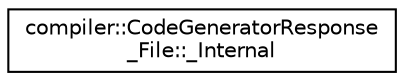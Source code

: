 digraph "类继承关系图"
{
 // LATEX_PDF_SIZE
  edge [fontname="Helvetica",fontsize="10",labelfontname="Helvetica",labelfontsize="10"];
  node [fontname="Helvetica",fontsize="10",shape=record];
  rankdir="LR";
  Node0 [label="compiler::CodeGeneratorResponse\l_File::_Internal",height=0.2,width=0.4,color="black", fillcolor="white", style="filled",URL="$classcompiler_1_1CodeGeneratorResponse__File_1_1__Internal.html",tooltip=" "];
}
